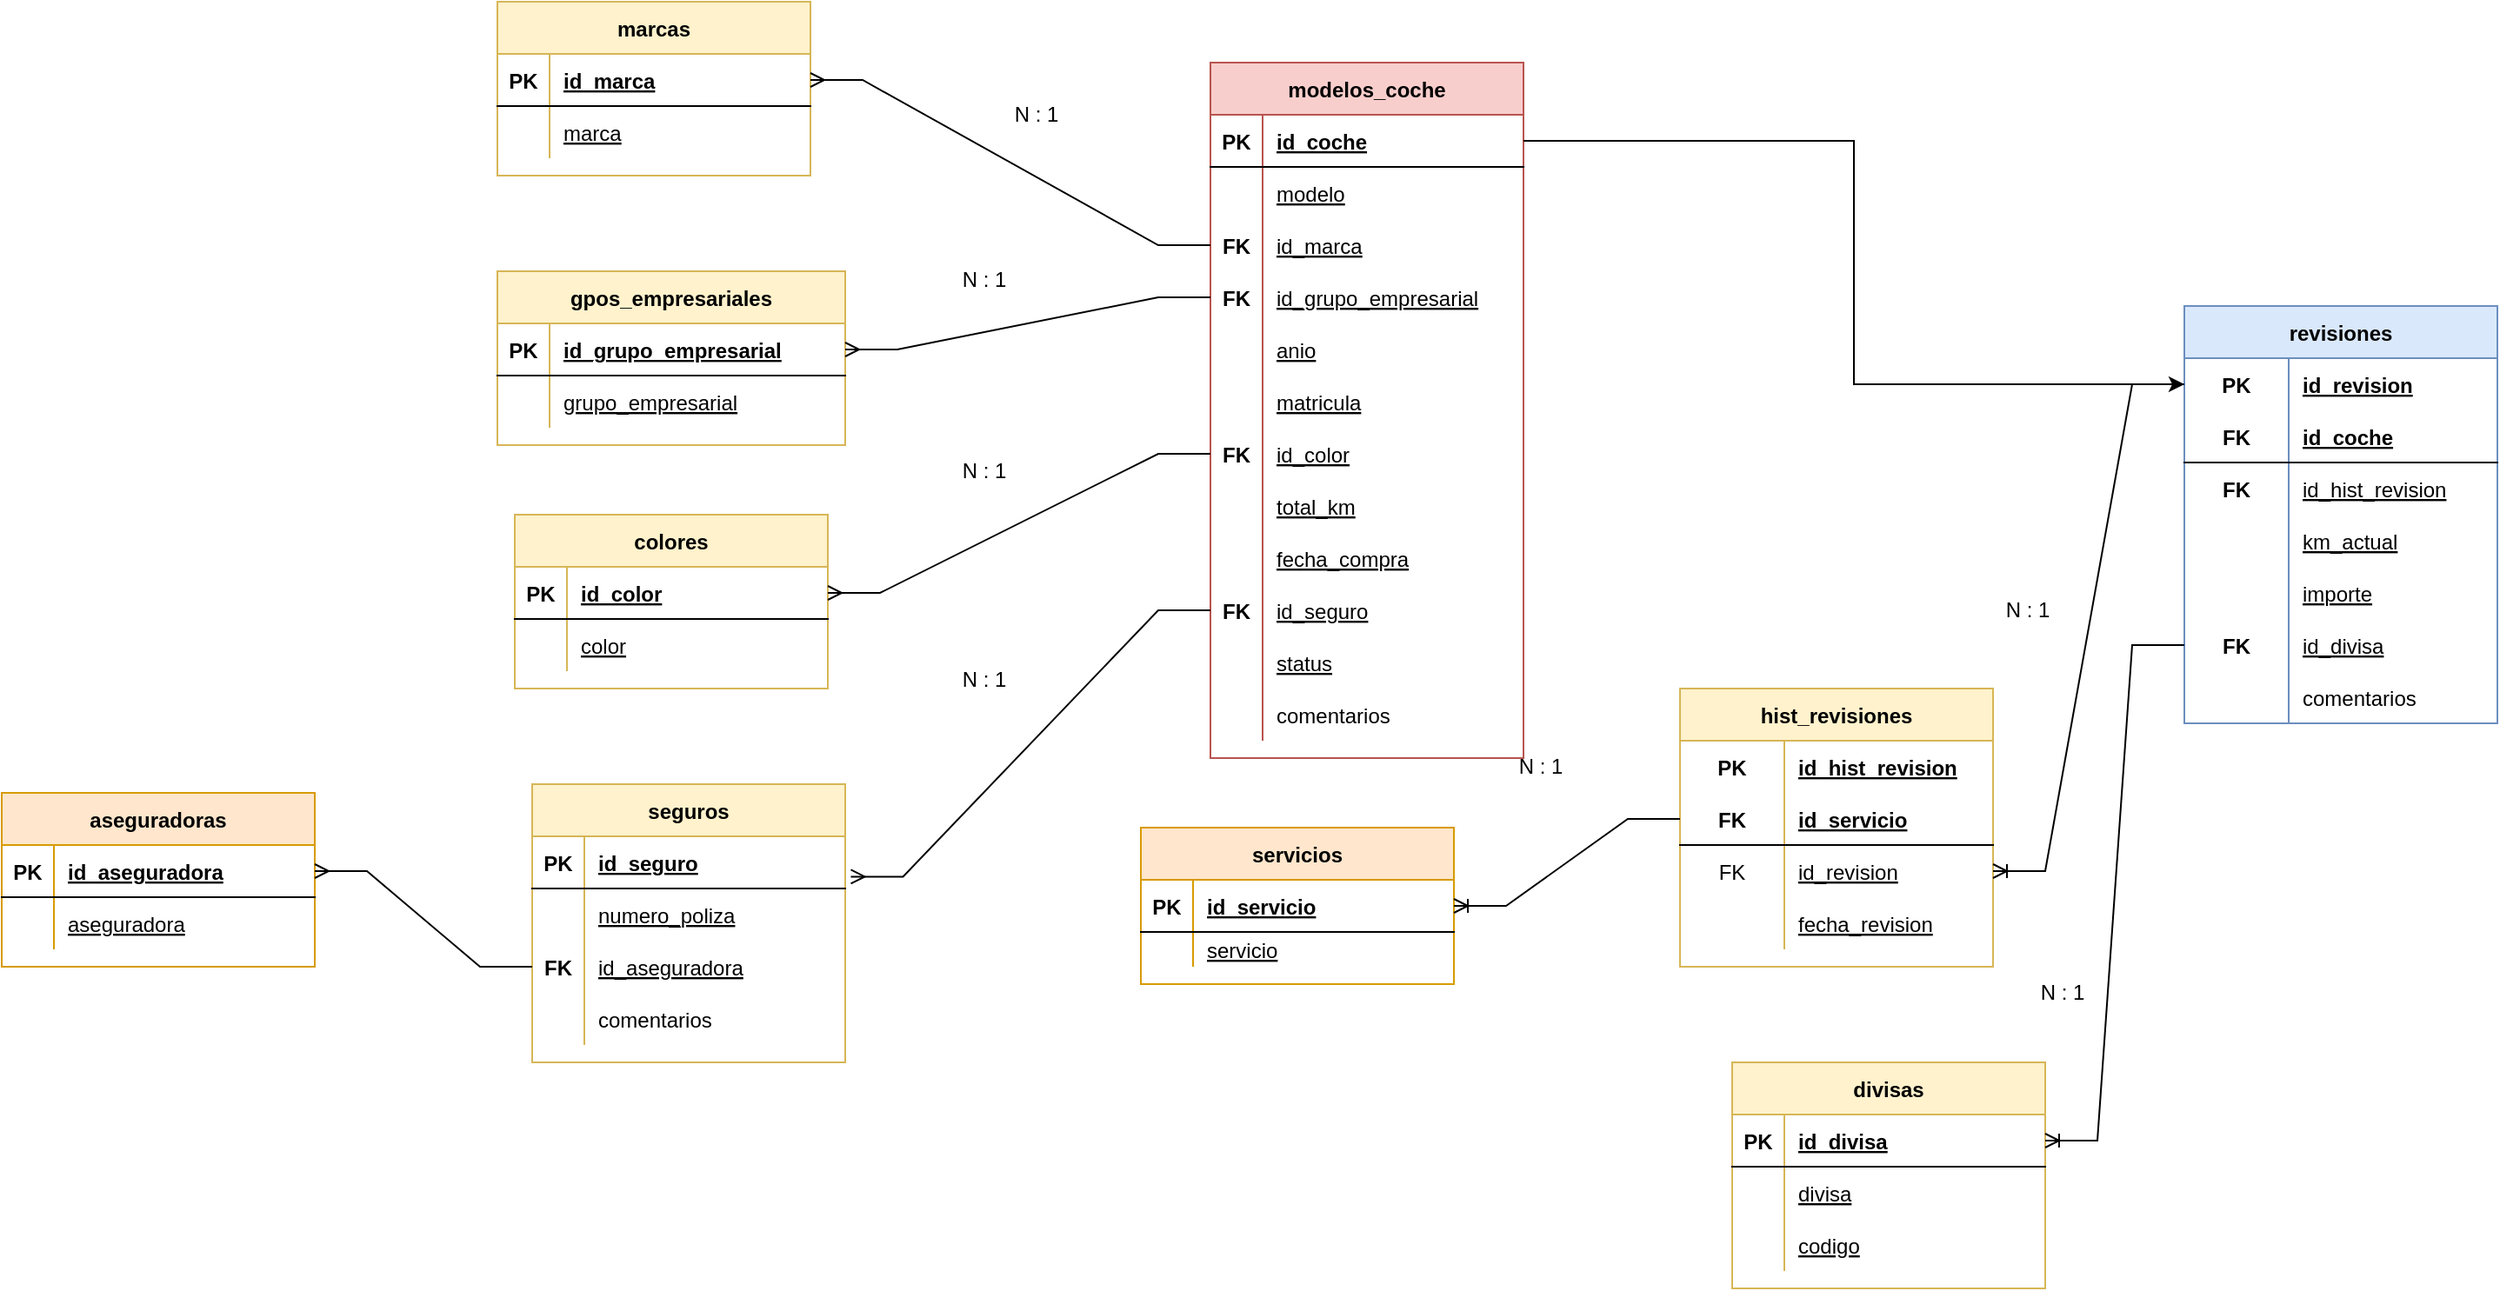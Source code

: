 <mxfile version="20.2.3" type="device"><diagram id="R2lEEEUBdFMjLlhIrx00" name="Page-1"><mxGraphModel dx="2090" dy="790" grid="1" gridSize="10" guides="1" tooltips="1" connect="1" arrows="1" fold="1" page="1" pageScale="1" pageWidth="850" pageHeight="1100" math="0" shadow="0" extFonts="Permanent Marker^https://fonts.googleapis.com/css?family=Permanent+Marker"><root><mxCell id="0"/><mxCell id="1" parent="0"/><mxCell id="bZWbjEdAgV1jVDyymxbe-1" value="modelos_coche" style="shape=table;startSize=30;container=1;collapsible=1;childLayout=tableLayout;fixedRows=1;rowLines=0;fontStyle=1;align=center;resizeLast=1;fillColor=#f8cecc;strokeColor=#b85450;" parent="1" vertex="1"><mxGeometry x="90" y="70" width="180" height="400" as="geometry"/></mxCell><mxCell id="bZWbjEdAgV1jVDyymxbe-2" value="" style="shape=tableRow;horizontal=0;startSize=0;swimlaneHead=0;swimlaneBody=0;fillColor=none;collapsible=0;dropTarget=0;points=[[0,0.5],[1,0.5]];portConstraint=eastwest;top=0;left=0;right=0;bottom=1;" parent="bZWbjEdAgV1jVDyymxbe-1" vertex="1"><mxGeometry y="30" width="180" height="30" as="geometry"/></mxCell><mxCell id="bZWbjEdAgV1jVDyymxbe-3" value="PK" style="shape=partialRectangle;connectable=0;fillColor=none;top=0;left=0;bottom=0;right=0;fontStyle=1;overflow=hidden;" parent="bZWbjEdAgV1jVDyymxbe-2" vertex="1"><mxGeometry width="30" height="30" as="geometry"><mxRectangle width="30" height="30" as="alternateBounds"/></mxGeometry></mxCell><mxCell id="bZWbjEdAgV1jVDyymxbe-4" value="id_coche" style="shape=partialRectangle;connectable=0;fillColor=none;top=0;left=0;bottom=0;right=0;align=left;spacingLeft=6;fontStyle=5;overflow=hidden;" parent="bZWbjEdAgV1jVDyymxbe-2" vertex="1"><mxGeometry x="30" width="150" height="30" as="geometry"><mxRectangle width="150" height="30" as="alternateBounds"/></mxGeometry></mxCell><mxCell id="bZWbjEdAgV1jVDyymxbe-5" value="" style="shape=tableRow;horizontal=0;startSize=0;swimlaneHead=0;swimlaneBody=0;fillColor=none;collapsible=0;dropTarget=0;points=[[0,0.5],[1,0.5]];portConstraint=eastwest;top=0;left=0;right=0;bottom=0;" parent="bZWbjEdAgV1jVDyymxbe-1" vertex="1"><mxGeometry y="60" width="180" height="30" as="geometry"/></mxCell><mxCell id="bZWbjEdAgV1jVDyymxbe-6" value="" style="shape=partialRectangle;connectable=0;fillColor=none;top=0;left=0;bottom=0;right=0;editable=1;overflow=hidden;" parent="bZWbjEdAgV1jVDyymxbe-5" vertex="1"><mxGeometry width="30" height="30" as="geometry"><mxRectangle width="30" height="30" as="alternateBounds"/></mxGeometry></mxCell><mxCell id="bZWbjEdAgV1jVDyymxbe-7" value="modelo" style="shape=partialRectangle;connectable=0;fillColor=none;top=0;left=0;bottom=0;right=0;align=left;spacingLeft=6;overflow=hidden;fontStyle=4" parent="bZWbjEdAgV1jVDyymxbe-5" vertex="1"><mxGeometry x="30" width="150" height="30" as="geometry"><mxRectangle width="150" height="30" as="alternateBounds"/></mxGeometry></mxCell><mxCell id="bZWbjEdAgV1jVDyymxbe-52" value="" style="shape=tableRow;horizontal=0;startSize=0;swimlaneHead=0;swimlaneBody=0;fillColor=none;collapsible=0;dropTarget=0;points=[[0,0.5],[1,0.5]];portConstraint=eastwest;top=0;left=0;right=0;bottom=0;" parent="bZWbjEdAgV1jVDyymxbe-1" vertex="1"><mxGeometry y="90" width="180" height="30" as="geometry"/></mxCell><mxCell id="bZWbjEdAgV1jVDyymxbe-53" value="FK" style="shape=partialRectangle;connectable=0;fillColor=none;top=0;left=0;bottom=0;right=0;editable=1;overflow=hidden;fontStyle=1" parent="bZWbjEdAgV1jVDyymxbe-52" vertex="1"><mxGeometry width="30" height="30" as="geometry"><mxRectangle width="30" height="30" as="alternateBounds"/></mxGeometry></mxCell><mxCell id="bZWbjEdAgV1jVDyymxbe-54" value="id_marca" style="shape=partialRectangle;connectable=0;fillColor=none;top=0;left=0;bottom=0;right=0;align=left;spacingLeft=6;overflow=hidden;fontStyle=4" parent="bZWbjEdAgV1jVDyymxbe-52" vertex="1"><mxGeometry x="30" width="150" height="30" as="geometry"><mxRectangle width="150" height="30" as="alternateBounds"/></mxGeometry></mxCell><mxCell id="bZWbjEdAgV1jVDyymxbe-55" value="" style="shape=tableRow;horizontal=0;startSize=0;swimlaneHead=0;swimlaneBody=0;fillColor=none;collapsible=0;dropTarget=0;points=[[0,0.5],[1,0.5]];portConstraint=eastwest;top=0;left=0;right=0;bottom=0;" parent="bZWbjEdAgV1jVDyymxbe-1" vertex="1"><mxGeometry y="120" width="180" height="30" as="geometry"/></mxCell><mxCell id="bZWbjEdAgV1jVDyymxbe-56" value="" style="shape=partialRectangle;connectable=0;fillColor=none;top=0;left=0;bottom=0;right=0;editable=1;overflow=hidden;" parent="bZWbjEdAgV1jVDyymxbe-55" vertex="1"><mxGeometry width="30" height="30" as="geometry"><mxRectangle width="30" height="30" as="alternateBounds"/></mxGeometry></mxCell><mxCell id="bZWbjEdAgV1jVDyymxbe-57" value="id_grupo_empresarial" style="shape=partialRectangle;connectable=0;fillColor=none;top=0;left=0;bottom=0;right=0;align=left;spacingLeft=6;overflow=hidden;fontStyle=4" parent="bZWbjEdAgV1jVDyymxbe-55" vertex="1"><mxGeometry x="30" width="150" height="30" as="geometry"><mxRectangle width="150" height="30" as="alternateBounds"/></mxGeometry></mxCell><mxCell id="bZWbjEdAgV1jVDyymxbe-8" value="" style="shape=tableRow;horizontal=0;startSize=0;swimlaneHead=0;swimlaneBody=0;fillColor=none;collapsible=0;dropTarget=0;points=[[0,0.5],[1,0.5]];portConstraint=eastwest;top=0;left=0;right=0;bottom=0;" parent="bZWbjEdAgV1jVDyymxbe-1" vertex="1"><mxGeometry y="150" width="180" height="30" as="geometry"/></mxCell><mxCell id="bZWbjEdAgV1jVDyymxbe-9" value="" style="shape=partialRectangle;connectable=0;fillColor=none;top=0;left=0;bottom=0;right=0;editable=1;overflow=hidden;" parent="bZWbjEdAgV1jVDyymxbe-8" vertex="1"><mxGeometry width="30" height="30" as="geometry"><mxRectangle width="30" height="30" as="alternateBounds"/></mxGeometry></mxCell><mxCell id="bZWbjEdAgV1jVDyymxbe-10" value="anio" style="shape=partialRectangle;connectable=0;fillColor=none;top=0;left=0;bottom=0;right=0;align=left;spacingLeft=6;overflow=hidden;fontStyle=4" parent="bZWbjEdAgV1jVDyymxbe-8" vertex="1"><mxGeometry x="30" width="150" height="30" as="geometry"><mxRectangle width="150" height="30" as="alternateBounds"/></mxGeometry></mxCell><mxCell id="bZWbjEdAgV1jVDyymxbe-11" value="" style="shape=tableRow;horizontal=0;startSize=0;swimlaneHead=0;swimlaneBody=0;fillColor=none;collapsible=0;dropTarget=0;points=[[0,0.5],[1,0.5]];portConstraint=eastwest;top=0;left=0;right=0;bottom=0;" parent="bZWbjEdAgV1jVDyymxbe-1" vertex="1"><mxGeometry y="180" width="180" height="30" as="geometry"/></mxCell><mxCell id="bZWbjEdAgV1jVDyymxbe-12" value="" style="shape=partialRectangle;connectable=0;fillColor=none;top=0;left=0;bottom=0;right=0;editable=1;overflow=hidden;" parent="bZWbjEdAgV1jVDyymxbe-11" vertex="1"><mxGeometry width="30" height="30" as="geometry"><mxRectangle width="30" height="30" as="alternateBounds"/></mxGeometry></mxCell><mxCell id="bZWbjEdAgV1jVDyymxbe-13" value="matricula" style="shape=partialRectangle;connectable=0;fillColor=none;top=0;left=0;bottom=0;right=0;align=left;spacingLeft=6;overflow=hidden;fontStyle=4" parent="bZWbjEdAgV1jVDyymxbe-11" vertex="1"><mxGeometry x="30" width="150" height="30" as="geometry"><mxRectangle width="150" height="30" as="alternateBounds"/></mxGeometry></mxCell><mxCell id="bZWbjEdAgV1jVDyymxbe-43" value="" style="shape=tableRow;horizontal=0;startSize=0;swimlaneHead=0;swimlaneBody=0;fillColor=none;collapsible=0;dropTarget=0;points=[[0,0.5],[1,0.5]];portConstraint=eastwest;top=0;left=0;right=0;bottom=0;" parent="bZWbjEdAgV1jVDyymxbe-1" vertex="1"><mxGeometry y="210" width="180" height="30" as="geometry"/></mxCell><mxCell id="bZWbjEdAgV1jVDyymxbe-44" value="FK" style="shape=partialRectangle;connectable=0;fillColor=none;top=0;left=0;bottom=0;right=0;editable=1;overflow=hidden;fontStyle=1" parent="bZWbjEdAgV1jVDyymxbe-43" vertex="1"><mxGeometry width="30" height="30" as="geometry"><mxRectangle width="30" height="30" as="alternateBounds"/></mxGeometry></mxCell><mxCell id="bZWbjEdAgV1jVDyymxbe-45" value="id_color" style="shape=partialRectangle;connectable=0;fillColor=none;top=0;left=0;bottom=0;right=0;align=left;spacingLeft=6;overflow=hidden;fontStyle=4" parent="bZWbjEdAgV1jVDyymxbe-43" vertex="1"><mxGeometry x="30" width="150" height="30" as="geometry"><mxRectangle width="150" height="30" as="alternateBounds"/></mxGeometry></mxCell><mxCell id="bZWbjEdAgV1jVDyymxbe-46" value="" style="shape=tableRow;horizontal=0;startSize=0;swimlaneHead=0;swimlaneBody=0;fillColor=none;collapsible=0;dropTarget=0;points=[[0,0.5],[1,0.5]];portConstraint=eastwest;top=0;left=0;right=0;bottom=0;" parent="bZWbjEdAgV1jVDyymxbe-1" vertex="1"><mxGeometry y="240" width="180" height="30" as="geometry"/></mxCell><mxCell id="bZWbjEdAgV1jVDyymxbe-47" value="" style="shape=partialRectangle;connectable=0;fillColor=none;top=0;left=0;bottom=0;right=0;editable=1;overflow=hidden;" parent="bZWbjEdAgV1jVDyymxbe-46" vertex="1"><mxGeometry width="30" height="30" as="geometry"><mxRectangle width="30" height="30" as="alternateBounds"/></mxGeometry></mxCell><mxCell id="bZWbjEdAgV1jVDyymxbe-48" value="total_km" style="shape=partialRectangle;connectable=0;fillColor=none;top=0;left=0;bottom=0;right=0;align=left;spacingLeft=6;overflow=hidden;fontStyle=4" parent="bZWbjEdAgV1jVDyymxbe-46" vertex="1"><mxGeometry x="30" width="150" height="30" as="geometry"><mxRectangle width="150" height="30" as="alternateBounds"/></mxGeometry></mxCell><mxCell id="bZWbjEdAgV1jVDyymxbe-49" value="" style="shape=tableRow;horizontal=0;startSize=0;swimlaneHead=0;swimlaneBody=0;fillColor=none;collapsible=0;dropTarget=0;points=[[0,0.5],[1,0.5]];portConstraint=eastwest;top=0;left=0;right=0;bottom=0;" parent="bZWbjEdAgV1jVDyymxbe-1" vertex="1"><mxGeometry y="270" width="180" height="30" as="geometry"/></mxCell><mxCell id="bZWbjEdAgV1jVDyymxbe-50" value="" style="shape=partialRectangle;connectable=0;fillColor=none;top=0;left=0;bottom=0;right=0;editable=1;overflow=hidden;" parent="bZWbjEdAgV1jVDyymxbe-49" vertex="1"><mxGeometry width="30" height="30" as="geometry"><mxRectangle width="30" height="30" as="alternateBounds"/></mxGeometry></mxCell><mxCell id="bZWbjEdAgV1jVDyymxbe-51" value="fecha_compra" style="shape=partialRectangle;connectable=0;fillColor=none;top=0;left=0;bottom=0;right=0;align=left;spacingLeft=6;overflow=hidden;fontStyle=4" parent="bZWbjEdAgV1jVDyymxbe-49" vertex="1"><mxGeometry x="30" width="150" height="30" as="geometry"><mxRectangle width="150" height="30" as="alternateBounds"/></mxGeometry></mxCell><mxCell id="bZWbjEdAgV1jVDyymxbe-153" value="" style="shape=tableRow;horizontal=0;startSize=0;swimlaneHead=0;swimlaneBody=0;fillColor=none;collapsible=0;dropTarget=0;points=[[0,0.5],[1,0.5]];portConstraint=eastwest;top=0;left=0;right=0;bottom=0;" parent="bZWbjEdAgV1jVDyymxbe-1" vertex="1"><mxGeometry y="300" width="180" height="30" as="geometry"/></mxCell><mxCell id="bZWbjEdAgV1jVDyymxbe-154" value="FK" style="shape=partialRectangle;connectable=0;fillColor=none;top=0;left=0;bottom=0;right=0;editable=1;overflow=hidden;fontStyle=1" parent="bZWbjEdAgV1jVDyymxbe-153" vertex="1"><mxGeometry width="30" height="30" as="geometry"><mxRectangle width="30" height="30" as="alternateBounds"/></mxGeometry></mxCell><mxCell id="bZWbjEdAgV1jVDyymxbe-155" value="id_seguro" style="shape=partialRectangle;connectable=0;fillColor=none;top=0;left=0;bottom=0;right=0;align=left;spacingLeft=6;overflow=hidden;fontStyle=4" parent="bZWbjEdAgV1jVDyymxbe-153" vertex="1"><mxGeometry x="30" width="150" height="30" as="geometry"><mxRectangle width="150" height="30" as="alternateBounds"/></mxGeometry></mxCell><mxCell id="bZWbjEdAgV1jVDyymxbe-71" value="" style="shape=tableRow;horizontal=0;startSize=0;swimlaneHead=0;swimlaneBody=0;fillColor=none;collapsible=0;dropTarget=0;points=[[0,0.5],[1,0.5]];portConstraint=eastwest;top=0;left=0;right=0;bottom=0;" parent="bZWbjEdAgV1jVDyymxbe-1" vertex="1"><mxGeometry y="330" width="180" height="30" as="geometry"/></mxCell><mxCell id="bZWbjEdAgV1jVDyymxbe-72" value="" style="shape=partialRectangle;connectable=0;fillColor=none;top=0;left=0;bottom=0;right=0;editable=1;overflow=hidden;" parent="bZWbjEdAgV1jVDyymxbe-71" vertex="1"><mxGeometry width="30" height="30" as="geometry"><mxRectangle width="30" height="30" as="alternateBounds"/></mxGeometry></mxCell><mxCell id="bZWbjEdAgV1jVDyymxbe-73" value="status" style="shape=partialRectangle;connectable=0;fillColor=none;top=0;left=0;bottom=0;right=0;align=left;spacingLeft=6;overflow=hidden;fontStyle=4" parent="bZWbjEdAgV1jVDyymxbe-71" vertex="1"><mxGeometry x="30" width="150" height="30" as="geometry"><mxRectangle width="150" height="30" as="alternateBounds"/></mxGeometry></mxCell><mxCell id="PvrMkjsw9yT6m9bBMH2t-1" value="" style="shape=tableRow;horizontal=0;startSize=0;swimlaneHead=0;swimlaneBody=0;fillColor=none;collapsible=0;dropTarget=0;points=[[0,0.5],[1,0.5]];portConstraint=eastwest;top=0;left=0;right=0;bottom=0;" vertex="1" parent="bZWbjEdAgV1jVDyymxbe-1"><mxGeometry y="360" width="180" height="30" as="geometry"/></mxCell><mxCell id="PvrMkjsw9yT6m9bBMH2t-2" value="" style="shape=partialRectangle;connectable=0;fillColor=none;top=0;left=0;bottom=0;right=0;editable=1;overflow=hidden;" vertex="1" parent="PvrMkjsw9yT6m9bBMH2t-1"><mxGeometry width="30" height="30" as="geometry"><mxRectangle width="30" height="30" as="alternateBounds"/></mxGeometry></mxCell><mxCell id="PvrMkjsw9yT6m9bBMH2t-3" value="comentarios" style="shape=partialRectangle;connectable=0;fillColor=none;top=0;left=0;bottom=0;right=0;align=left;spacingLeft=6;overflow=hidden;fontStyle=0" vertex="1" parent="PvrMkjsw9yT6m9bBMH2t-1"><mxGeometry x="30" width="150" height="30" as="geometry"><mxRectangle width="150" height="30" as="alternateBounds"/></mxGeometry></mxCell><mxCell id="bZWbjEdAgV1jVDyymxbe-74" value="revisiones" style="shape=table;startSize=30;container=1;collapsible=1;childLayout=tableLayout;fixedRows=1;rowLines=0;fontStyle=1;align=center;resizeLast=1;fillColor=#dae8fc;strokeColor=#6c8ebf;" parent="1" vertex="1"><mxGeometry x="650" y="210" width="180" height="240" as="geometry"/></mxCell><mxCell id="bZWbjEdAgV1jVDyymxbe-75" value="" style="shape=tableRow;horizontal=0;startSize=0;swimlaneHead=0;swimlaneBody=0;fillColor=none;collapsible=0;dropTarget=0;points=[[0,0.5],[1,0.5]];portConstraint=eastwest;top=0;left=0;right=0;bottom=0;" parent="bZWbjEdAgV1jVDyymxbe-74" vertex="1"><mxGeometry y="30" width="180" height="30" as="geometry"/></mxCell><mxCell id="bZWbjEdAgV1jVDyymxbe-76" value="PK" style="shape=partialRectangle;connectable=0;fillColor=none;top=0;left=0;bottom=0;right=0;fontStyle=1;overflow=hidden;" parent="bZWbjEdAgV1jVDyymxbe-75" vertex="1"><mxGeometry width="60" height="30" as="geometry"><mxRectangle width="60" height="30" as="alternateBounds"/></mxGeometry></mxCell><mxCell id="bZWbjEdAgV1jVDyymxbe-77" value="id_revision" style="shape=partialRectangle;connectable=0;fillColor=none;top=0;left=0;bottom=0;right=0;align=left;spacingLeft=6;fontStyle=5;overflow=hidden;" parent="bZWbjEdAgV1jVDyymxbe-75" vertex="1"><mxGeometry x="60" width="120" height="30" as="geometry"><mxRectangle width="120" height="30" as="alternateBounds"/></mxGeometry></mxCell><mxCell id="bZWbjEdAgV1jVDyymxbe-78" value="" style="shape=tableRow;horizontal=0;startSize=0;swimlaneHead=0;swimlaneBody=0;fillColor=none;collapsible=0;dropTarget=0;points=[[0,0.5],[1,0.5]];portConstraint=eastwest;top=0;left=0;right=0;bottom=1;" parent="bZWbjEdAgV1jVDyymxbe-74" vertex="1"><mxGeometry y="60" width="180" height="30" as="geometry"/></mxCell><mxCell id="bZWbjEdAgV1jVDyymxbe-79" value="FK" style="shape=partialRectangle;connectable=0;fillColor=none;top=0;left=0;bottom=0;right=0;fontStyle=1;overflow=hidden;" parent="bZWbjEdAgV1jVDyymxbe-78" vertex="1"><mxGeometry width="60" height="30" as="geometry"><mxRectangle width="60" height="30" as="alternateBounds"/></mxGeometry></mxCell><mxCell id="bZWbjEdAgV1jVDyymxbe-80" value="id_coche" style="shape=partialRectangle;connectable=0;fillColor=none;top=0;left=0;bottom=0;right=0;align=left;spacingLeft=6;fontStyle=5;overflow=hidden;" parent="bZWbjEdAgV1jVDyymxbe-78" vertex="1"><mxGeometry x="60" width="120" height="30" as="geometry"><mxRectangle width="120" height="30" as="alternateBounds"/></mxGeometry></mxCell><mxCell id="bZWbjEdAgV1jVDyymxbe-81" value="" style="shape=tableRow;horizontal=0;startSize=0;swimlaneHead=0;swimlaneBody=0;fillColor=none;collapsible=0;dropTarget=0;points=[[0,0.5],[1,0.5]];portConstraint=eastwest;top=0;left=0;right=0;bottom=0;" parent="bZWbjEdAgV1jVDyymxbe-74" vertex="1"><mxGeometry y="90" width="180" height="30" as="geometry"/></mxCell><mxCell id="bZWbjEdAgV1jVDyymxbe-82" value="FK" style="shape=partialRectangle;connectable=0;fillColor=none;top=0;left=0;bottom=0;right=0;editable=1;overflow=hidden;fontStyle=1" parent="bZWbjEdAgV1jVDyymxbe-81" vertex="1"><mxGeometry width="60" height="30" as="geometry"><mxRectangle width="60" height="30" as="alternateBounds"/></mxGeometry></mxCell><mxCell id="bZWbjEdAgV1jVDyymxbe-83" value="id_hist_revision" style="shape=partialRectangle;connectable=0;fillColor=none;top=0;left=0;bottom=0;right=0;align=left;spacingLeft=6;overflow=hidden;fontStyle=4" parent="bZWbjEdAgV1jVDyymxbe-81" vertex="1"><mxGeometry x="60" width="120" height="30" as="geometry"><mxRectangle width="120" height="30" as="alternateBounds"/></mxGeometry></mxCell><mxCell id="bZWbjEdAgV1jVDyymxbe-84" value="" style="shape=tableRow;horizontal=0;startSize=0;swimlaneHead=0;swimlaneBody=0;fillColor=none;collapsible=0;dropTarget=0;points=[[0,0.5],[1,0.5]];portConstraint=eastwest;top=0;left=0;right=0;bottom=0;" parent="bZWbjEdAgV1jVDyymxbe-74" vertex="1"><mxGeometry y="120" width="180" height="30" as="geometry"/></mxCell><mxCell id="bZWbjEdAgV1jVDyymxbe-85" value="" style="shape=partialRectangle;connectable=0;fillColor=none;top=0;left=0;bottom=0;right=0;editable=1;overflow=hidden;" parent="bZWbjEdAgV1jVDyymxbe-84" vertex="1"><mxGeometry width="60" height="30" as="geometry"><mxRectangle width="60" height="30" as="alternateBounds"/></mxGeometry></mxCell><mxCell id="bZWbjEdAgV1jVDyymxbe-86" value="km_actual" style="shape=partialRectangle;connectable=0;fillColor=none;top=0;left=0;bottom=0;right=0;align=left;spacingLeft=6;overflow=hidden;fontStyle=4" parent="bZWbjEdAgV1jVDyymxbe-84" vertex="1"><mxGeometry x="60" width="120" height="30" as="geometry"><mxRectangle width="120" height="30" as="alternateBounds"/></mxGeometry></mxCell><mxCell id="bZWbjEdAgV1jVDyymxbe-100" value="" style="shape=tableRow;horizontal=0;startSize=0;swimlaneHead=0;swimlaneBody=0;fillColor=none;collapsible=0;dropTarget=0;points=[[0,0.5],[1,0.5]];portConstraint=eastwest;top=0;left=0;right=0;bottom=0;" parent="bZWbjEdAgV1jVDyymxbe-74" vertex="1"><mxGeometry y="150" width="180" height="30" as="geometry"/></mxCell><mxCell id="bZWbjEdAgV1jVDyymxbe-101" value="" style="shape=partialRectangle;connectable=0;fillColor=none;top=0;left=0;bottom=0;right=0;editable=1;overflow=hidden;" parent="bZWbjEdAgV1jVDyymxbe-100" vertex="1"><mxGeometry width="60" height="30" as="geometry"><mxRectangle width="60" height="30" as="alternateBounds"/></mxGeometry></mxCell><mxCell id="bZWbjEdAgV1jVDyymxbe-102" value="importe" style="shape=partialRectangle;connectable=0;fillColor=none;top=0;left=0;bottom=0;right=0;align=left;spacingLeft=6;overflow=hidden;fontStyle=4" parent="bZWbjEdAgV1jVDyymxbe-100" vertex="1"><mxGeometry x="60" width="120" height="30" as="geometry"><mxRectangle width="120" height="30" as="alternateBounds"/></mxGeometry></mxCell><mxCell id="bZWbjEdAgV1jVDyymxbe-240" value="" style="shape=tableRow;horizontal=0;startSize=0;swimlaneHead=0;swimlaneBody=0;fillColor=none;collapsible=0;dropTarget=0;points=[[0,0.5],[1,0.5]];portConstraint=eastwest;top=0;left=0;right=0;bottom=0;" parent="bZWbjEdAgV1jVDyymxbe-74" vertex="1"><mxGeometry y="180" width="180" height="30" as="geometry"/></mxCell><mxCell id="bZWbjEdAgV1jVDyymxbe-241" value="FK" style="shape=partialRectangle;connectable=0;fillColor=none;top=0;left=0;bottom=0;right=0;editable=1;overflow=hidden;fontStyle=1" parent="bZWbjEdAgV1jVDyymxbe-240" vertex="1"><mxGeometry width="60" height="30" as="geometry"><mxRectangle width="60" height="30" as="alternateBounds"/></mxGeometry></mxCell><mxCell id="bZWbjEdAgV1jVDyymxbe-242" value="id_divisa" style="shape=partialRectangle;connectable=0;fillColor=none;top=0;left=0;bottom=0;right=0;align=left;spacingLeft=6;overflow=hidden;fontStyle=4" parent="bZWbjEdAgV1jVDyymxbe-240" vertex="1"><mxGeometry x="60" width="120" height="30" as="geometry"><mxRectangle width="120" height="30" as="alternateBounds"/></mxGeometry></mxCell><mxCell id="bZWbjEdAgV1jVDyymxbe-106" value="" style="shape=tableRow;horizontal=0;startSize=0;swimlaneHead=0;swimlaneBody=0;fillColor=none;collapsible=0;dropTarget=0;points=[[0,0.5],[1,0.5]];portConstraint=eastwest;top=0;left=0;right=0;bottom=0;" parent="bZWbjEdAgV1jVDyymxbe-74" vertex="1"><mxGeometry y="210" width="180" height="30" as="geometry"/></mxCell><mxCell id="bZWbjEdAgV1jVDyymxbe-107" value="" style="shape=partialRectangle;connectable=0;fillColor=none;top=0;left=0;bottom=0;right=0;editable=1;overflow=hidden;" parent="bZWbjEdAgV1jVDyymxbe-106" vertex="1"><mxGeometry width="60" height="30" as="geometry"><mxRectangle width="60" height="30" as="alternateBounds"/></mxGeometry></mxCell><mxCell id="bZWbjEdAgV1jVDyymxbe-108" value="comentarios" style="shape=partialRectangle;connectable=0;fillColor=none;top=0;left=0;bottom=0;right=0;align=left;spacingLeft=6;overflow=hidden;" parent="bZWbjEdAgV1jVDyymxbe-106" vertex="1"><mxGeometry x="60" width="120" height="30" as="geometry"><mxRectangle width="120" height="30" as="alternateBounds"/></mxGeometry></mxCell><mxCell id="bZWbjEdAgV1jVDyymxbe-109" style="edgeStyle=orthogonalEdgeStyle;rounded=0;orthogonalLoop=1;jettySize=auto;html=1;exitX=1;exitY=0.5;exitDx=0;exitDy=0;entryX=0;entryY=0.5;entryDx=0;entryDy=0;" parent="1" source="bZWbjEdAgV1jVDyymxbe-2" target="bZWbjEdAgV1jVDyymxbe-75" edge="1"><mxGeometry relative="1" as="geometry"/></mxCell><mxCell id="bZWbjEdAgV1jVDyymxbe-110" value="marcas" style="shape=table;startSize=30;container=1;collapsible=1;childLayout=tableLayout;fixedRows=1;rowLines=0;fontStyle=1;align=center;resizeLast=1;fillColor=#fff2cc;strokeColor=#d6b656;" parent="1" vertex="1"><mxGeometry x="-320" y="35" width="180" height="100" as="geometry"/></mxCell><mxCell id="bZWbjEdAgV1jVDyymxbe-111" value="" style="shape=tableRow;horizontal=0;startSize=0;swimlaneHead=0;swimlaneBody=0;fillColor=none;collapsible=0;dropTarget=0;points=[[0,0.5],[1,0.5]];portConstraint=eastwest;top=0;left=0;right=0;bottom=1;" parent="bZWbjEdAgV1jVDyymxbe-110" vertex="1"><mxGeometry y="30" width="180" height="30" as="geometry"/></mxCell><mxCell id="bZWbjEdAgV1jVDyymxbe-112" value="PK" style="shape=partialRectangle;connectable=0;fillColor=none;top=0;left=0;bottom=0;right=0;fontStyle=1;overflow=hidden;" parent="bZWbjEdAgV1jVDyymxbe-111" vertex="1"><mxGeometry width="30" height="30" as="geometry"><mxRectangle width="30" height="30" as="alternateBounds"/></mxGeometry></mxCell><mxCell id="bZWbjEdAgV1jVDyymxbe-113" value="id_marca" style="shape=partialRectangle;connectable=0;fillColor=none;top=0;left=0;bottom=0;right=0;align=left;spacingLeft=6;fontStyle=5;overflow=hidden;" parent="bZWbjEdAgV1jVDyymxbe-111" vertex="1"><mxGeometry x="30" width="150" height="30" as="geometry"><mxRectangle width="150" height="30" as="alternateBounds"/></mxGeometry></mxCell><mxCell id="bZWbjEdAgV1jVDyymxbe-114" value="" style="shape=tableRow;horizontal=0;startSize=0;swimlaneHead=0;swimlaneBody=0;fillColor=none;collapsible=0;dropTarget=0;points=[[0,0.5],[1,0.5]];portConstraint=eastwest;top=0;left=0;right=0;bottom=0;" parent="bZWbjEdAgV1jVDyymxbe-110" vertex="1"><mxGeometry y="60" width="180" height="30" as="geometry"/></mxCell><mxCell id="bZWbjEdAgV1jVDyymxbe-115" value="" style="shape=partialRectangle;connectable=0;fillColor=none;top=0;left=0;bottom=0;right=0;editable=1;overflow=hidden;" parent="bZWbjEdAgV1jVDyymxbe-114" vertex="1"><mxGeometry width="30" height="30" as="geometry"><mxRectangle width="30" height="30" as="alternateBounds"/></mxGeometry></mxCell><mxCell id="bZWbjEdAgV1jVDyymxbe-116" value="marca" style="shape=partialRectangle;connectable=0;fillColor=none;top=0;left=0;bottom=0;right=0;align=left;spacingLeft=6;overflow=hidden;fontStyle=4" parent="bZWbjEdAgV1jVDyymxbe-114" vertex="1"><mxGeometry x="30" width="150" height="30" as="geometry"><mxRectangle width="150" height="30" as="alternateBounds"/></mxGeometry></mxCell><mxCell id="bZWbjEdAgV1jVDyymxbe-126" value="gpos_empresariales" style="shape=table;startSize=30;container=1;collapsible=1;childLayout=tableLayout;fixedRows=1;rowLines=0;fontStyle=1;align=center;resizeLast=1;fillColor=#fff2cc;strokeColor=#d6b656;" parent="1" vertex="1"><mxGeometry x="-320" y="190" width="200" height="100" as="geometry"/></mxCell><mxCell id="bZWbjEdAgV1jVDyymxbe-127" value="" style="shape=tableRow;horizontal=0;startSize=0;swimlaneHead=0;swimlaneBody=0;fillColor=none;collapsible=0;dropTarget=0;points=[[0,0.5],[1,0.5]];portConstraint=eastwest;top=0;left=0;right=0;bottom=1;" parent="bZWbjEdAgV1jVDyymxbe-126" vertex="1"><mxGeometry y="30" width="200" height="30" as="geometry"/></mxCell><mxCell id="bZWbjEdAgV1jVDyymxbe-128" value="PK" style="shape=partialRectangle;connectable=0;fillColor=none;top=0;left=0;bottom=0;right=0;fontStyle=1;overflow=hidden;" parent="bZWbjEdAgV1jVDyymxbe-127" vertex="1"><mxGeometry width="30" height="30" as="geometry"><mxRectangle width="30" height="30" as="alternateBounds"/></mxGeometry></mxCell><mxCell id="bZWbjEdAgV1jVDyymxbe-129" value="id_grupo_empresarial" style="shape=partialRectangle;connectable=0;fillColor=none;top=0;left=0;bottom=0;right=0;align=left;spacingLeft=6;fontStyle=5;overflow=hidden;" parent="bZWbjEdAgV1jVDyymxbe-127" vertex="1"><mxGeometry x="30" width="170" height="30" as="geometry"><mxRectangle width="170" height="30" as="alternateBounds"/></mxGeometry></mxCell><mxCell id="bZWbjEdAgV1jVDyymxbe-130" value="" style="shape=tableRow;horizontal=0;startSize=0;swimlaneHead=0;swimlaneBody=0;fillColor=none;collapsible=0;dropTarget=0;points=[[0,0.5],[1,0.5]];portConstraint=eastwest;top=0;left=0;right=0;bottom=0;" parent="bZWbjEdAgV1jVDyymxbe-126" vertex="1"><mxGeometry y="60" width="200" height="30" as="geometry"/></mxCell><mxCell id="bZWbjEdAgV1jVDyymxbe-131" value="" style="shape=partialRectangle;connectable=0;fillColor=none;top=0;left=0;bottom=0;right=0;editable=1;overflow=hidden;" parent="bZWbjEdAgV1jVDyymxbe-130" vertex="1"><mxGeometry width="30" height="30" as="geometry"><mxRectangle width="30" height="30" as="alternateBounds"/></mxGeometry></mxCell><mxCell id="bZWbjEdAgV1jVDyymxbe-132" value="grupo_empresarial" style="shape=partialRectangle;connectable=0;fillColor=none;top=0;left=0;bottom=0;right=0;align=left;spacingLeft=6;overflow=hidden;fontStyle=4" parent="bZWbjEdAgV1jVDyymxbe-130" vertex="1"><mxGeometry x="30" width="170" height="30" as="geometry"><mxRectangle width="170" height="30" as="alternateBounds"/></mxGeometry></mxCell><mxCell id="bZWbjEdAgV1jVDyymxbe-133" value="seguros" style="shape=table;startSize=30;container=1;collapsible=1;childLayout=tableLayout;fixedRows=1;rowLines=0;fontStyle=1;align=center;resizeLast=1;fillColor=#fff2cc;strokeColor=#d6b656;" parent="1" vertex="1"><mxGeometry x="-300" y="485" width="180" height="160" as="geometry"/></mxCell><mxCell id="bZWbjEdAgV1jVDyymxbe-134" value="" style="shape=tableRow;horizontal=0;startSize=0;swimlaneHead=0;swimlaneBody=0;fillColor=none;collapsible=0;dropTarget=0;points=[[0,0.5],[1,0.5]];portConstraint=eastwest;top=0;left=0;right=0;bottom=1;" parent="bZWbjEdAgV1jVDyymxbe-133" vertex="1"><mxGeometry y="30" width="180" height="30" as="geometry"/></mxCell><mxCell id="bZWbjEdAgV1jVDyymxbe-135" value="PK" style="shape=partialRectangle;connectable=0;fillColor=none;top=0;left=0;bottom=0;right=0;fontStyle=1;overflow=hidden;" parent="bZWbjEdAgV1jVDyymxbe-134" vertex="1"><mxGeometry width="30" height="30" as="geometry"><mxRectangle width="30" height="30" as="alternateBounds"/></mxGeometry></mxCell><mxCell id="bZWbjEdAgV1jVDyymxbe-136" value="id_seguro" style="shape=partialRectangle;connectable=0;fillColor=none;top=0;left=0;bottom=0;right=0;align=left;spacingLeft=6;fontStyle=5;overflow=hidden;" parent="bZWbjEdAgV1jVDyymxbe-134" vertex="1"><mxGeometry x="30" width="150" height="30" as="geometry"><mxRectangle width="150" height="30" as="alternateBounds"/></mxGeometry></mxCell><mxCell id="bZWbjEdAgV1jVDyymxbe-140" value="" style="shape=tableRow;horizontal=0;startSize=0;swimlaneHead=0;swimlaneBody=0;fillColor=none;collapsible=0;dropTarget=0;points=[[0,0.5],[1,0.5]];portConstraint=eastwest;top=0;left=0;right=0;bottom=0;" parent="bZWbjEdAgV1jVDyymxbe-133" vertex="1"><mxGeometry y="60" width="180" height="30" as="geometry"/></mxCell><mxCell id="bZWbjEdAgV1jVDyymxbe-141" value="" style="shape=partialRectangle;connectable=0;fillColor=none;top=0;left=0;bottom=0;right=0;editable=1;overflow=hidden;" parent="bZWbjEdAgV1jVDyymxbe-140" vertex="1"><mxGeometry width="30" height="30" as="geometry"><mxRectangle width="30" height="30" as="alternateBounds"/></mxGeometry></mxCell><mxCell id="bZWbjEdAgV1jVDyymxbe-142" value="numero_poliza" style="shape=partialRectangle;connectable=0;fillColor=none;top=0;left=0;bottom=0;right=0;align=left;spacingLeft=6;overflow=hidden;fontStyle=4" parent="bZWbjEdAgV1jVDyymxbe-140" vertex="1"><mxGeometry x="30" width="150" height="30" as="geometry"><mxRectangle width="150" height="30" as="alternateBounds"/></mxGeometry></mxCell><mxCell id="bZWbjEdAgV1jVDyymxbe-203" value="" style="shape=tableRow;horizontal=0;startSize=0;swimlaneHead=0;swimlaneBody=0;fillColor=none;collapsible=0;dropTarget=0;points=[[0,0.5],[1,0.5]];portConstraint=eastwest;top=0;left=0;right=0;bottom=0;" parent="bZWbjEdAgV1jVDyymxbe-133" vertex="1"><mxGeometry y="90" width="180" height="30" as="geometry"/></mxCell><mxCell id="bZWbjEdAgV1jVDyymxbe-204" value="FK" style="shape=partialRectangle;connectable=0;fillColor=none;top=0;left=0;bottom=0;right=0;editable=1;overflow=hidden;fontStyle=1" parent="bZWbjEdAgV1jVDyymxbe-203" vertex="1"><mxGeometry width="30" height="30" as="geometry"><mxRectangle width="30" height="30" as="alternateBounds"/></mxGeometry></mxCell><mxCell id="bZWbjEdAgV1jVDyymxbe-205" value="id_aseguradora" style="shape=partialRectangle;connectable=0;fillColor=none;top=0;left=0;bottom=0;right=0;align=left;spacingLeft=6;overflow=hidden;fontStyle=4" parent="bZWbjEdAgV1jVDyymxbe-203" vertex="1"><mxGeometry x="30" width="150" height="30" as="geometry"><mxRectangle width="150" height="30" as="alternateBounds"/></mxGeometry></mxCell><mxCell id="PvrMkjsw9yT6m9bBMH2t-14" value="" style="shape=tableRow;horizontal=0;startSize=0;swimlaneHead=0;swimlaneBody=0;fillColor=none;collapsible=0;dropTarget=0;points=[[0,0.5],[1,0.5]];portConstraint=eastwest;top=0;left=0;right=0;bottom=0;" vertex="1" parent="bZWbjEdAgV1jVDyymxbe-133"><mxGeometry y="120" width="180" height="30" as="geometry"/></mxCell><mxCell id="PvrMkjsw9yT6m9bBMH2t-15" value="" style="shape=partialRectangle;connectable=0;fillColor=none;top=0;left=0;bottom=0;right=0;editable=1;overflow=hidden;" vertex="1" parent="PvrMkjsw9yT6m9bBMH2t-14"><mxGeometry width="30" height="30" as="geometry"><mxRectangle width="30" height="30" as="alternateBounds"/></mxGeometry></mxCell><mxCell id="PvrMkjsw9yT6m9bBMH2t-16" value="comentarios" style="shape=partialRectangle;connectable=0;fillColor=none;top=0;left=0;bottom=0;right=0;align=left;spacingLeft=6;overflow=hidden;fontStyle=0" vertex="1" parent="PvrMkjsw9yT6m9bBMH2t-14"><mxGeometry x="30" width="150" height="30" as="geometry"><mxRectangle width="150" height="30" as="alternateBounds"/></mxGeometry></mxCell><mxCell id="bZWbjEdAgV1jVDyymxbe-143" value="servicios" style="shape=table;startSize=30;container=1;collapsible=1;childLayout=tableLayout;fixedRows=1;rowLines=0;fontStyle=1;align=center;resizeLast=1;fillColor=#ffe6cc;strokeColor=#d79b00;" parent="1" vertex="1"><mxGeometry x="50" y="510" width="180" height="90" as="geometry"/></mxCell><mxCell id="bZWbjEdAgV1jVDyymxbe-144" value="" style="shape=tableRow;horizontal=0;startSize=0;swimlaneHead=0;swimlaneBody=0;fillColor=none;collapsible=0;dropTarget=0;points=[[0,0.5],[1,0.5]];portConstraint=eastwest;top=0;left=0;right=0;bottom=1;" parent="bZWbjEdAgV1jVDyymxbe-143" vertex="1"><mxGeometry y="30" width="180" height="30" as="geometry"/></mxCell><mxCell id="bZWbjEdAgV1jVDyymxbe-145" value="PK" style="shape=partialRectangle;connectable=0;fillColor=none;top=0;left=0;bottom=0;right=0;fontStyle=1;overflow=hidden;" parent="bZWbjEdAgV1jVDyymxbe-144" vertex="1"><mxGeometry width="30" height="30" as="geometry"><mxRectangle width="30" height="30" as="alternateBounds"/></mxGeometry></mxCell><mxCell id="bZWbjEdAgV1jVDyymxbe-146" value="id_servicio" style="shape=partialRectangle;connectable=0;fillColor=none;top=0;left=0;bottom=0;right=0;align=left;spacingLeft=6;fontStyle=5;overflow=hidden;" parent="bZWbjEdAgV1jVDyymxbe-144" vertex="1"><mxGeometry x="30" width="150" height="30" as="geometry"><mxRectangle width="150" height="30" as="alternateBounds"/></mxGeometry></mxCell><mxCell id="bZWbjEdAgV1jVDyymxbe-147" value="" style="shape=tableRow;horizontal=0;startSize=0;swimlaneHead=0;swimlaneBody=0;fillColor=none;collapsible=0;dropTarget=0;points=[[0,0.5],[1,0.5]];portConstraint=eastwest;top=0;left=0;right=0;bottom=0;" parent="bZWbjEdAgV1jVDyymxbe-143" vertex="1"><mxGeometry y="60" width="180" height="20" as="geometry"/></mxCell><mxCell id="bZWbjEdAgV1jVDyymxbe-148" value="" style="shape=partialRectangle;connectable=0;fillColor=none;top=0;left=0;bottom=0;right=0;editable=1;overflow=hidden;" parent="bZWbjEdAgV1jVDyymxbe-147" vertex="1"><mxGeometry width="30" height="20" as="geometry"><mxRectangle width="30" height="20" as="alternateBounds"/></mxGeometry></mxCell><mxCell id="bZWbjEdAgV1jVDyymxbe-149" value="servicio" style="shape=partialRectangle;connectable=0;fillColor=none;top=0;left=0;bottom=0;right=0;align=left;spacingLeft=6;overflow=hidden;fontStyle=4" parent="bZWbjEdAgV1jVDyymxbe-147" vertex="1"><mxGeometry x="30" width="150" height="20" as="geometry"><mxRectangle width="150" height="20" as="alternateBounds"/></mxGeometry></mxCell><mxCell id="bZWbjEdAgV1jVDyymxbe-156" value="colores" style="shape=table;startSize=30;container=1;collapsible=1;childLayout=tableLayout;fixedRows=1;rowLines=0;fontStyle=1;align=center;resizeLast=1;fillColor=#fff2cc;strokeColor=#d6b656;" parent="1" vertex="1"><mxGeometry x="-310" y="330" width="180" height="100" as="geometry"/></mxCell><mxCell id="bZWbjEdAgV1jVDyymxbe-157" value="" style="shape=tableRow;horizontal=0;startSize=0;swimlaneHead=0;swimlaneBody=0;fillColor=none;collapsible=0;dropTarget=0;points=[[0,0.5],[1,0.5]];portConstraint=eastwest;top=0;left=0;right=0;bottom=1;" parent="bZWbjEdAgV1jVDyymxbe-156" vertex="1"><mxGeometry y="30" width="180" height="30" as="geometry"/></mxCell><mxCell id="bZWbjEdAgV1jVDyymxbe-158" value="PK" style="shape=partialRectangle;connectable=0;fillColor=none;top=0;left=0;bottom=0;right=0;fontStyle=1;overflow=hidden;" parent="bZWbjEdAgV1jVDyymxbe-157" vertex="1"><mxGeometry width="30" height="30" as="geometry"><mxRectangle width="30" height="30" as="alternateBounds"/></mxGeometry></mxCell><mxCell id="bZWbjEdAgV1jVDyymxbe-159" value="id_color" style="shape=partialRectangle;connectable=0;fillColor=none;top=0;left=0;bottom=0;right=0;align=left;spacingLeft=6;fontStyle=5;overflow=hidden;" parent="bZWbjEdAgV1jVDyymxbe-157" vertex="1"><mxGeometry x="30" width="150" height="30" as="geometry"><mxRectangle width="150" height="30" as="alternateBounds"/></mxGeometry></mxCell><mxCell id="bZWbjEdAgV1jVDyymxbe-160" value="" style="shape=tableRow;horizontal=0;startSize=0;swimlaneHead=0;swimlaneBody=0;fillColor=none;collapsible=0;dropTarget=0;points=[[0,0.5],[1,0.5]];portConstraint=eastwest;top=0;left=0;right=0;bottom=0;" parent="bZWbjEdAgV1jVDyymxbe-156" vertex="1"><mxGeometry y="60" width="180" height="30" as="geometry"/></mxCell><mxCell id="bZWbjEdAgV1jVDyymxbe-161" value="" style="shape=partialRectangle;connectable=0;fillColor=none;top=0;left=0;bottom=0;right=0;editable=1;overflow=hidden;" parent="bZWbjEdAgV1jVDyymxbe-160" vertex="1"><mxGeometry width="30" height="30" as="geometry"><mxRectangle width="30" height="30" as="alternateBounds"/></mxGeometry></mxCell><mxCell id="bZWbjEdAgV1jVDyymxbe-162" value="color" style="shape=partialRectangle;connectable=0;fillColor=none;top=0;left=0;bottom=0;right=0;align=left;spacingLeft=6;overflow=hidden;fontStyle=4" parent="bZWbjEdAgV1jVDyymxbe-160" vertex="1"><mxGeometry x="30" width="150" height="30" as="geometry"><mxRectangle width="150" height="30" as="alternateBounds"/></mxGeometry></mxCell><mxCell id="bZWbjEdAgV1jVDyymxbe-168" value="" style="edgeStyle=entityRelationEdgeStyle;fontSize=12;html=1;endArrow=ERmany;rounded=0;entryX=1;entryY=0.5;entryDx=0;entryDy=0;" parent="1" source="bZWbjEdAgV1jVDyymxbe-52" target="bZWbjEdAgV1jVDyymxbe-111" edge="1"><mxGeometry width="100" height="100" relative="1" as="geometry"><mxPoint x="-60" y="230" as="sourcePoint"/><mxPoint x="40" y="130" as="targetPoint"/></mxGeometry></mxCell><mxCell id="bZWbjEdAgV1jVDyymxbe-169" value="N : 1" style="text;html=1;strokeColor=none;fillColor=none;align=center;verticalAlign=middle;whiteSpace=wrap;rounded=0;" parent="1" vertex="1"><mxGeometry x="-40" y="85" width="60" height="30" as="geometry"/></mxCell><mxCell id="bZWbjEdAgV1jVDyymxbe-170" value="" style="edgeStyle=entityRelationEdgeStyle;fontSize=12;html=1;endArrow=ERmany;rounded=0;entryX=1;entryY=0.5;entryDx=0;entryDy=0;" parent="1" source="bZWbjEdAgV1jVDyymxbe-55" target="bZWbjEdAgV1jVDyymxbe-127" edge="1"><mxGeometry width="100" height="100" relative="1" as="geometry"><mxPoint x="150" y="310" as="sourcePoint"/><mxPoint x="-60" y="230" as="targetPoint"/></mxGeometry></mxCell><mxCell id="bZWbjEdAgV1jVDyymxbe-171" value="N : 1" style="text;html=1;strokeColor=none;fillColor=none;align=center;verticalAlign=middle;whiteSpace=wrap;rounded=0;" parent="1" vertex="1"><mxGeometry x="-70" y="180" width="60" height="30" as="geometry"/></mxCell><mxCell id="bZWbjEdAgV1jVDyymxbe-172" value="" style="edgeStyle=entityRelationEdgeStyle;fontSize=12;html=1;endArrow=ERmany;rounded=0;entryX=1;entryY=0.5;entryDx=0;entryDy=0;" parent="1" source="bZWbjEdAgV1jVDyymxbe-43" target="bZWbjEdAgV1jVDyymxbe-157" edge="1"><mxGeometry width="100" height="100" relative="1" as="geometry"><mxPoint x="150" y="350" as="sourcePoint"/><mxPoint x="-60" y="380" as="targetPoint"/></mxGeometry></mxCell><mxCell id="bZWbjEdAgV1jVDyymxbe-173" value="N : 1" style="text;html=1;strokeColor=none;fillColor=none;align=center;verticalAlign=middle;whiteSpace=wrap;rounded=0;" parent="1" vertex="1"><mxGeometry x="-70" y="290" width="60" height="30" as="geometry"/></mxCell><mxCell id="bZWbjEdAgV1jVDyymxbe-174" value="" style="edgeStyle=entityRelationEdgeStyle;fontSize=12;html=1;endArrow=ERmany;rounded=0;entryX=1.018;entryY=0.773;entryDx=0;entryDy=0;entryPerimeter=0;exitX=0;exitY=0.5;exitDx=0;exitDy=0;" parent="1" source="bZWbjEdAgV1jVDyymxbe-153" target="bZWbjEdAgV1jVDyymxbe-134" edge="1"><mxGeometry width="100" height="100" relative="1" as="geometry"><mxPoint x="160" y="470" as="sourcePoint"/><mxPoint x="-50" y="540" as="targetPoint"/></mxGeometry></mxCell><mxCell id="bZWbjEdAgV1jVDyymxbe-175" value="N : 1" style="text;html=1;strokeColor=none;fillColor=none;align=center;verticalAlign=middle;whiteSpace=wrap;rounded=0;" parent="1" vertex="1"><mxGeometry x="-70" y="410" width="60" height="30" as="geometry"/></mxCell><mxCell id="bZWbjEdAgV1jVDyymxbe-176" value="FK" style="shape=partialRectangle;connectable=0;fillColor=none;top=0;left=0;bottom=0;right=0;editable=1;overflow=hidden;fontStyle=1" parent="1" vertex="1"><mxGeometry x="90" y="190" width="30" height="30" as="geometry"><mxRectangle width="30" height="30" as="alternateBounds"/></mxGeometry></mxCell><mxCell id="bZWbjEdAgV1jVDyymxbe-209" value="divisas" style="shape=table;startSize=30;container=1;collapsible=1;childLayout=tableLayout;fixedRows=1;rowLines=0;fontStyle=1;align=center;resizeLast=1;fillColor=#fff2cc;strokeColor=#d6b656;" parent="1" vertex="1"><mxGeometry x="390" y="645" width="180" height="130" as="geometry"/></mxCell><mxCell id="bZWbjEdAgV1jVDyymxbe-210" value="" style="shape=tableRow;horizontal=0;startSize=0;swimlaneHead=0;swimlaneBody=0;fillColor=none;collapsible=0;dropTarget=0;points=[[0,0.5],[1,0.5]];portConstraint=eastwest;top=0;left=0;right=0;bottom=1;" parent="bZWbjEdAgV1jVDyymxbe-209" vertex="1"><mxGeometry y="30" width="180" height="30" as="geometry"/></mxCell><mxCell id="bZWbjEdAgV1jVDyymxbe-211" value="PK" style="shape=partialRectangle;connectable=0;fillColor=none;top=0;left=0;bottom=0;right=0;fontStyle=1;overflow=hidden;" parent="bZWbjEdAgV1jVDyymxbe-210" vertex="1"><mxGeometry width="30" height="30" as="geometry"><mxRectangle width="30" height="30" as="alternateBounds"/></mxGeometry></mxCell><mxCell id="bZWbjEdAgV1jVDyymxbe-212" value="id_divisa" style="shape=partialRectangle;connectable=0;fillColor=none;top=0;left=0;bottom=0;right=0;align=left;spacingLeft=6;fontStyle=5;overflow=hidden;" parent="bZWbjEdAgV1jVDyymxbe-210" vertex="1"><mxGeometry x="30" width="150" height="30" as="geometry"><mxRectangle width="150" height="30" as="alternateBounds"/></mxGeometry></mxCell><mxCell id="bZWbjEdAgV1jVDyymxbe-213" value="" style="shape=tableRow;horizontal=0;startSize=0;swimlaneHead=0;swimlaneBody=0;fillColor=none;collapsible=0;dropTarget=0;points=[[0,0.5],[1,0.5]];portConstraint=eastwest;top=0;left=0;right=0;bottom=0;" parent="bZWbjEdAgV1jVDyymxbe-209" vertex="1"><mxGeometry y="60" width="180" height="30" as="geometry"/></mxCell><mxCell id="bZWbjEdAgV1jVDyymxbe-214" value="" style="shape=partialRectangle;connectable=0;fillColor=none;top=0;left=0;bottom=0;right=0;editable=1;overflow=hidden;" parent="bZWbjEdAgV1jVDyymxbe-213" vertex="1"><mxGeometry width="30" height="30" as="geometry"><mxRectangle width="30" height="30" as="alternateBounds"/></mxGeometry></mxCell><mxCell id="bZWbjEdAgV1jVDyymxbe-215" value="divisa" style="shape=partialRectangle;connectable=0;fillColor=none;top=0;left=0;bottom=0;right=0;align=left;spacingLeft=6;overflow=hidden;fontStyle=4" parent="bZWbjEdAgV1jVDyymxbe-213" vertex="1"><mxGeometry x="30" width="150" height="30" as="geometry"><mxRectangle width="150" height="30" as="alternateBounds"/></mxGeometry></mxCell><mxCell id="bZWbjEdAgV1jVDyymxbe-216" value="" style="shape=tableRow;horizontal=0;startSize=0;swimlaneHead=0;swimlaneBody=0;fillColor=none;collapsible=0;dropTarget=0;points=[[0,0.5],[1,0.5]];portConstraint=eastwest;top=0;left=0;right=0;bottom=0;" parent="bZWbjEdAgV1jVDyymxbe-209" vertex="1"><mxGeometry y="90" width="180" height="30" as="geometry"/></mxCell><mxCell id="bZWbjEdAgV1jVDyymxbe-217" value="" style="shape=partialRectangle;connectable=0;fillColor=none;top=0;left=0;bottom=0;right=0;editable=1;overflow=hidden;" parent="bZWbjEdAgV1jVDyymxbe-216" vertex="1"><mxGeometry width="30" height="30" as="geometry"><mxRectangle width="30" height="30" as="alternateBounds"/></mxGeometry></mxCell><mxCell id="bZWbjEdAgV1jVDyymxbe-218" value="codigo" style="shape=partialRectangle;connectable=0;fillColor=none;top=0;left=0;bottom=0;right=0;align=left;spacingLeft=6;overflow=hidden;fontStyle=4" parent="bZWbjEdAgV1jVDyymxbe-216" vertex="1"><mxGeometry x="30" width="150" height="30" as="geometry"><mxRectangle width="150" height="30" as="alternateBounds"/></mxGeometry></mxCell><mxCell id="bZWbjEdAgV1jVDyymxbe-225" value="hist_revisiones" style="shape=table;startSize=30;container=1;collapsible=1;childLayout=tableLayout;fixedRows=1;rowLines=0;fontStyle=1;align=center;resizeLast=1;fillColor=#fff2cc;strokeColor=#d6b656;" parent="1" vertex="1"><mxGeometry x="360" y="430" width="180" height="160" as="geometry"/></mxCell><mxCell id="bZWbjEdAgV1jVDyymxbe-226" value="" style="shape=tableRow;horizontal=0;startSize=0;swimlaneHead=0;swimlaneBody=0;fillColor=none;collapsible=0;dropTarget=0;points=[[0,0.5],[1,0.5]];portConstraint=eastwest;top=0;left=0;right=0;bottom=0;" parent="bZWbjEdAgV1jVDyymxbe-225" vertex="1"><mxGeometry y="30" width="180" height="30" as="geometry"/></mxCell><mxCell id="bZWbjEdAgV1jVDyymxbe-227" value="PK" style="shape=partialRectangle;connectable=0;fillColor=none;top=0;left=0;bottom=0;right=0;fontStyle=1;overflow=hidden;" parent="bZWbjEdAgV1jVDyymxbe-226" vertex="1"><mxGeometry width="60" height="30" as="geometry"><mxRectangle width="60" height="30" as="alternateBounds"/></mxGeometry></mxCell><mxCell id="bZWbjEdAgV1jVDyymxbe-228" value="id_hist_revision" style="shape=partialRectangle;connectable=0;fillColor=none;top=0;left=0;bottom=0;right=0;align=left;spacingLeft=6;fontStyle=5;overflow=hidden;" parent="bZWbjEdAgV1jVDyymxbe-226" vertex="1"><mxGeometry x="60" width="120" height="30" as="geometry"><mxRectangle width="120" height="30" as="alternateBounds"/></mxGeometry></mxCell><mxCell id="bZWbjEdAgV1jVDyymxbe-229" value="" style="shape=tableRow;horizontal=0;startSize=0;swimlaneHead=0;swimlaneBody=0;fillColor=none;collapsible=0;dropTarget=0;points=[[0,0.5],[1,0.5]];portConstraint=eastwest;top=0;left=0;right=0;bottom=1;" parent="bZWbjEdAgV1jVDyymxbe-225" vertex="1"><mxGeometry y="60" width="180" height="30" as="geometry"/></mxCell><mxCell id="bZWbjEdAgV1jVDyymxbe-230" value="FK" style="shape=partialRectangle;connectable=0;fillColor=none;top=0;left=0;bottom=0;right=0;fontStyle=1;overflow=hidden;" parent="bZWbjEdAgV1jVDyymxbe-229" vertex="1"><mxGeometry width="60" height="30" as="geometry"><mxRectangle width="60" height="30" as="alternateBounds"/></mxGeometry></mxCell><mxCell id="bZWbjEdAgV1jVDyymxbe-231" value="id_servicio" style="shape=partialRectangle;connectable=0;fillColor=none;top=0;left=0;bottom=0;right=0;align=left;spacingLeft=6;fontStyle=5;overflow=hidden;" parent="bZWbjEdAgV1jVDyymxbe-229" vertex="1"><mxGeometry x="60" width="120" height="30" as="geometry"><mxRectangle width="120" height="30" as="alternateBounds"/></mxGeometry></mxCell><mxCell id="bZWbjEdAgV1jVDyymxbe-232" value="" style="shape=tableRow;horizontal=0;startSize=0;swimlaneHead=0;swimlaneBody=0;fillColor=none;collapsible=0;dropTarget=0;points=[[0,0.5],[1,0.5]];portConstraint=eastwest;top=0;left=0;right=0;bottom=0;" parent="bZWbjEdAgV1jVDyymxbe-225" vertex="1"><mxGeometry y="90" width="180" height="30" as="geometry"/></mxCell><mxCell id="bZWbjEdAgV1jVDyymxbe-233" value="FK" style="shape=partialRectangle;connectable=0;fillColor=none;top=0;left=0;bottom=0;right=0;editable=1;overflow=hidden;" parent="bZWbjEdAgV1jVDyymxbe-232" vertex="1"><mxGeometry width="60" height="30" as="geometry"><mxRectangle width="60" height="30" as="alternateBounds"/></mxGeometry></mxCell><mxCell id="bZWbjEdAgV1jVDyymxbe-234" value="id_revision" style="shape=partialRectangle;connectable=0;fillColor=none;top=0;left=0;bottom=0;right=0;align=left;spacingLeft=6;overflow=hidden;fontStyle=4" parent="bZWbjEdAgV1jVDyymxbe-232" vertex="1"><mxGeometry x="60" width="120" height="30" as="geometry"><mxRectangle width="120" height="30" as="alternateBounds"/></mxGeometry></mxCell><mxCell id="bZWbjEdAgV1jVDyymxbe-235" value="" style="shape=tableRow;horizontal=0;startSize=0;swimlaneHead=0;swimlaneBody=0;fillColor=none;collapsible=0;dropTarget=0;points=[[0,0.5],[1,0.5]];portConstraint=eastwest;top=0;left=0;right=0;bottom=0;" parent="bZWbjEdAgV1jVDyymxbe-225" vertex="1"><mxGeometry y="120" width="180" height="30" as="geometry"/></mxCell><mxCell id="bZWbjEdAgV1jVDyymxbe-236" value="" style="shape=partialRectangle;connectable=0;fillColor=none;top=0;left=0;bottom=0;right=0;editable=1;overflow=hidden;" parent="bZWbjEdAgV1jVDyymxbe-235" vertex="1"><mxGeometry width="60" height="30" as="geometry"><mxRectangle width="60" height="30" as="alternateBounds"/></mxGeometry></mxCell><mxCell id="bZWbjEdAgV1jVDyymxbe-237" value="fecha_revision" style="shape=partialRectangle;connectable=0;fillColor=none;top=0;left=0;bottom=0;right=0;align=left;spacingLeft=6;overflow=hidden;fontStyle=4" parent="bZWbjEdAgV1jVDyymxbe-235" vertex="1"><mxGeometry x="60" width="120" height="30" as="geometry"><mxRectangle width="120" height="30" as="alternateBounds"/></mxGeometry></mxCell><mxCell id="bZWbjEdAgV1jVDyymxbe-238" value="" style="edgeStyle=entityRelationEdgeStyle;fontSize=12;html=1;endArrow=ERoneToMany;rounded=0;exitX=0;exitY=0.5;exitDx=0;exitDy=0;fontStyle=1;entryX=1;entryY=0.5;entryDx=0;entryDy=0;" parent="1" source="bZWbjEdAgV1jVDyymxbe-229" target="bZWbjEdAgV1jVDyymxbe-144" edge="1"><mxGeometry width="100" height="100" relative="1" as="geometry"><mxPoint x="330" y="610" as="sourcePoint"/><mxPoint x="220" y="800" as="targetPoint"/></mxGeometry></mxCell><mxCell id="bZWbjEdAgV1jVDyymxbe-239" value="N : 1" style="text;html=1;strokeColor=none;fillColor=none;align=center;verticalAlign=middle;whiteSpace=wrap;rounded=0;" parent="1" vertex="1"><mxGeometry x="250" y="460" width="60" height="30" as="geometry"/></mxCell><mxCell id="bZWbjEdAgV1jVDyymxbe-244" value="N : 1" style="text;html=1;strokeColor=none;fillColor=none;align=center;verticalAlign=middle;whiteSpace=wrap;rounded=0;" parent="1" vertex="1"><mxGeometry x="550" y="590" width="60" height="30" as="geometry"/></mxCell><mxCell id="GVOiwYsorckPkRaEvmzv-1" value="" style="edgeStyle=entityRelationEdgeStyle;fontSize=12;html=1;endArrow=ERoneToMany;rounded=0;exitX=0;exitY=0.5;exitDx=0;exitDy=0;fontStyle=1;entryX=1;entryY=0.5;entryDx=0;entryDy=0;" parent="1" source="bZWbjEdAgV1jVDyymxbe-240" target="bZWbjEdAgV1jVDyymxbe-210" edge="1"><mxGeometry width="100" height="100" relative="1" as="geometry"><mxPoint x="660" y="325" as="sourcePoint"/><mxPoint x="550" y="515" as="targetPoint"/></mxGeometry></mxCell><mxCell id="GVOiwYsorckPkRaEvmzv-6" value="N : 1" style="text;html=1;strokeColor=none;fillColor=none;align=center;verticalAlign=middle;whiteSpace=wrap;rounded=0;" parent="1" vertex="1"><mxGeometry x="530" y="370" width="60" height="30" as="geometry"/></mxCell><mxCell id="PvrMkjsw9yT6m9bBMH2t-17" value="aseguradoras" style="shape=table;startSize=30;container=1;collapsible=1;childLayout=tableLayout;fixedRows=1;rowLines=0;fontStyle=1;align=center;resizeLast=1;fillColor=#ffe6cc;strokeColor=#d79b00;" vertex="1" parent="1"><mxGeometry x="-605" y="490" width="180" height="100" as="geometry"/></mxCell><mxCell id="PvrMkjsw9yT6m9bBMH2t-18" value="" style="shape=tableRow;horizontal=0;startSize=0;swimlaneHead=0;swimlaneBody=0;fillColor=none;collapsible=0;dropTarget=0;points=[[0,0.5],[1,0.5]];portConstraint=eastwest;top=0;left=0;right=0;bottom=1;" vertex="1" parent="PvrMkjsw9yT6m9bBMH2t-17"><mxGeometry y="30" width="180" height="30" as="geometry"/></mxCell><mxCell id="PvrMkjsw9yT6m9bBMH2t-19" value="PK" style="shape=partialRectangle;connectable=0;fillColor=none;top=0;left=0;bottom=0;right=0;fontStyle=1;overflow=hidden;" vertex="1" parent="PvrMkjsw9yT6m9bBMH2t-18"><mxGeometry width="30" height="30" as="geometry"><mxRectangle width="30" height="30" as="alternateBounds"/></mxGeometry></mxCell><mxCell id="PvrMkjsw9yT6m9bBMH2t-20" value="id_aseguradora" style="shape=partialRectangle;connectable=0;fillColor=none;top=0;left=0;bottom=0;right=0;align=left;spacingLeft=6;fontStyle=5;overflow=hidden;" vertex="1" parent="PvrMkjsw9yT6m9bBMH2t-18"><mxGeometry x="30" width="150" height="30" as="geometry"><mxRectangle width="150" height="30" as="alternateBounds"/></mxGeometry></mxCell><mxCell id="PvrMkjsw9yT6m9bBMH2t-21" value="" style="shape=tableRow;horizontal=0;startSize=0;swimlaneHead=0;swimlaneBody=0;fillColor=none;collapsible=0;dropTarget=0;points=[[0,0.5],[1,0.5]];portConstraint=eastwest;top=0;left=0;right=0;bottom=0;" vertex="1" parent="PvrMkjsw9yT6m9bBMH2t-17"><mxGeometry y="60" width="180" height="30" as="geometry"/></mxCell><mxCell id="PvrMkjsw9yT6m9bBMH2t-22" value="" style="shape=partialRectangle;connectable=0;fillColor=none;top=0;left=0;bottom=0;right=0;editable=1;overflow=hidden;" vertex="1" parent="PvrMkjsw9yT6m9bBMH2t-21"><mxGeometry width="30" height="30" as="geometry"><mxRectangle width="30" height="30" as="alternateBounds"/></mxGeometry></mxCell><mxCell id="PvrMkjsw9yT6m9bBMH2t-23" value="aseguradora" style="shape=partialRectangle;connectable=0;fillColor=none;top=0;left=0;bottom=0;right=0;align=left;spacingLeft=6;overflow=hidden;fontStyle=4" vertex="1" parent="PvrMkjsw9yT6m9bBMH2t-21"><mxGeometry x="30" width="150" height="30" as="geometry"><mxRectangle width="150" height="30" as="alternateBounds"/></mxGeometry></mxCell><mxCell id="PvrMkjsw9yT6m9bBMH2t-30" value="" style="edgeStyle=entityRelationEdgeStyle;fontSize=12;html=1;endArrow=ERmany;rounded=0;entryX=1;entryY=0.5;entryDx=0;entryDy=0;exitX=0;exitY=0.5;exitDx=0;exitDy=0;" edge="1" parent="1" source="bZWbjEdAgV1jVDyymxbe-203" target="PvrMkjsw9yT6m9bBMH2t-18"><mxGeometry width="100" height="100" relative="1" as="geometry"><mxPoint x="100" y="395" as="sourcePoint"/><mxPoint x="-106.76" y="548.19" as="targetPoint"/></mxGeometry></mxCell><mxCell id="PvrMkjsw9yT6m9bBMH2t-32" value="" style="edgeStyle=entityRelationEdgeStyle;fontSize=12;html=1;endArrow=ERoneToMany;rounded=0;exitX=0;exitY=0.5;exitDx=0;exitDy=0;fontStyle=1;entryX=1;entryY=0.5;entryDx=0;entryDy=0;" edge="1" parent="1" source="bZWbjEdAgV1jVDyymxbe-75" target="bZWbjEdAgV1jVDyymxbe-232"><mxGeometry width="100" height="100" relative="1" as="geometry"><mxPoint x="660" y="415" as="sourcePoint"/><mxPoint x="580" y="700" as="targetPoint"/></mxGeometry></mxCell></root></mxGraphModel></diagram></mxfile>